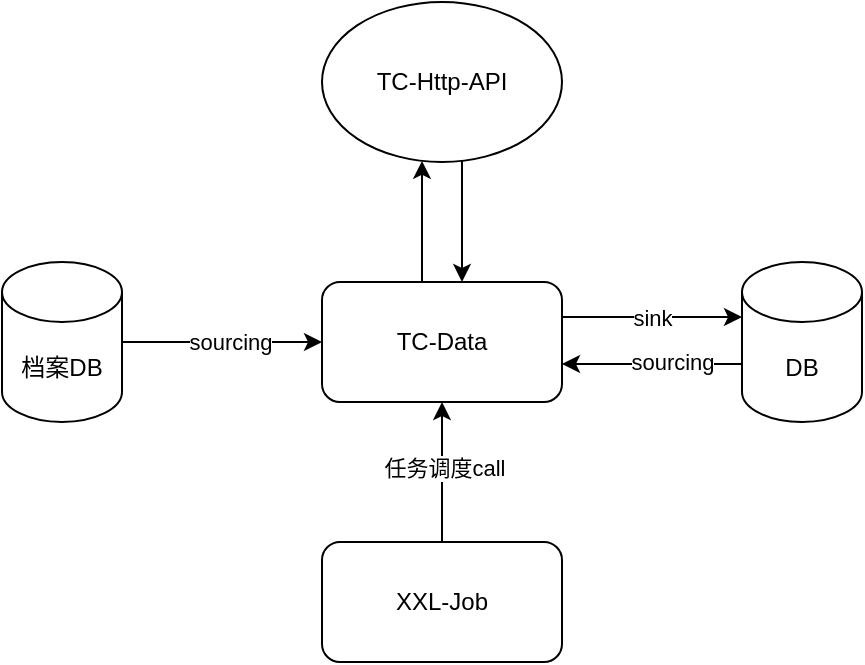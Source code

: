 <mxfile version="15.5.9" type="github">
  <diagram id="3vNhhQRo7hSk3Wk-GxlA" name="第 1 页">
    <mxGraphModel dx="474" dy="202" grid="1" gridSize="10" guides="1" tooltips="1" connect="1" arrows="1" fold="1" page="1" pageScale="1" pageWidth="827" pageHeight="1169" math="0" shadow="0">
      <root>
        <mxCell id="0" />
        <mxCell id="1" parent="0" />
        <mxCell id="5Qr253U4kVLtnPEjCnqv-6" style="edgeStyle=orthogonalEdgeStyle;rounded=0;orthogonalLoop=1;jettySize=auto;html=1;entryX=0;entryY=0.5;entryDx=0;entryDy=0;" edge="1" parent="1" target="5Qr253U4kVLtnPEjCnqv-3">
          <mxGeometry relative="1" as="geometry">
            <mxPoint x="140" y="270" as="sourcePoint" />
            <Array as="points">
              <mxPoint x="170" y="270" />
              <mxPoint x="170" y="270" />
            </Array>
          </mxGeometry>
        </mxCell>
        <mxCell id="5Qr253U4kVLtnPEjCnqv-7" value="sourcing" style="edgeLabel;html=1;align=center;verticalAlign=middle;resizable=0;points=[];" vertex="1" connectable="0" parent="5Qr253U4kVLtnPEjCnqv-6">
          <mxGeometry x="0.073" relative="1" as="geometry">
            <mxPoint as="offset" />
          </mxGeometry>
        </mxCell>
        <mxCell id="5Qr253U4kVLtnPEjCnqv-20" value="" style="edgeStyle=orthogonalEdgeStyle;rounded=0;orthogonalLoop=1;jettySize=auto;html=1;" edge="1" parent="1" source="5Qr253U4kVLtnPEjCnqv-2" target="5Qr253U4kVLtnPEjCnqv-3">
          <mxGeometry relative="1" as="geometry" />
        </mxCell>
        <mxCell id="5Qr253U4kVLtnPEjCnqv-22" value="任务调度call" style="edgeLabel;html=1;align=center;verticalAlign=middle;resizable=0;points=[];" vertex="1" connectable="0" parent="5Qr253U4kVLtnPEjCnqv-20">
          <mxGeometry x="0.053" y="-1" relative="1" as="geometry">
            <mxPoint as="offset" />
          </mxGeometry>
        </mxCell>
        <mxCell id="5Qr253U4kVLtnPEjCnqv-2" value="XXL-Job" style="rounded=1;whiteSpace=wrap;html=1;direction=west;" vertex="1" parent="1">
          <mxGeometry x="240" y="370" width="120" height="60" as="geometry" />
        </mxCell>
        <mxCell id="5Qr253U4kVLtnPEjCnqv-13" value="" style="edgeStyle=orthogonalEdgeStyle;rounded=0;orthogonalLoop=1;jettySize=auto;html=1;entryX=0;entryY=0;entryDx=0;entryDy=27.5;entryPerimeter=0;" edge="1" parent="1" source="5Qr253U4kVLtnPEjCnqv-3" target="5Qr253U4kVLtnPEjCnqv-15">
          <mxGeometry relative="1" as="geometry">
            <mxPoint x="440" y="270" as="targetPoint" />
            <Array as="points">
              <mxPoint x="441" y="258" />
            </Array>
          </mxGeometry>
        </mxCell>
        <mxCell id="5Qr253U4kVLtnPEjCnqv-14" value="sink" style="edgeLabel;html=1;align=center;verticalAlign=middle;resizable=0;points=[];" vertex="1" connectable="0" parent="5Qr253U4kVLtnPEjCnqv-13">
          <mxGeometry x="-0.007" relative="1" as="geometry">
            <mxPoint as="offset" />
          </mxGeometry>
        </mxCell>
        <mxCell id="5Qr253U4kVLtnPEjCnqv-27" value="" style="edgeStyle=orthogonalEdgeStyle;rounded=0;orthogonalLoop=1;jettySize=auto;html=1;" edge="1" parent="1" source="5Qr253U4kVLtnPEjCnqv-3" target="5Qr253U4kVLtnPEjCnqv-26">
          <mxGeometry relative="1" as="geometry">
            <Array as="points">
              <mxPoint x="290" y="210" />
              <mxPoint x="290" y="210" />
            </Array>
          </mxGeometry>
        </mxCell>
        <mxCell id="5Qr253U4kVLtnPEjCnqv-3" value="TC-Data" style="rounded=1;whiteSpace=wrap;html=1;" vertex="1" parent="1">
          <mxGeometry x="240" y="240" width="120" height="60" as="geometry" />
        </mxCell>
        <mxCell id="5Qr253U4kVLtnPEjCnqv-31" value="" style="edgeStyle=orthogonalEdgeStyle;rounded=0;orthogonalLoop=1;jettySize=auto;html=1;" edge="1" parent="1">
          <mxGeometry relative="1" as="geometry">
            <mxPoint x="450" y="281" as="sourcePoint" />
            <mxPoint x="360" y="281" as="targetPoint" />
            <Array as="points">
              <mxPoint x="430" y="281" />
              <mxPoint x="430" y="281" />
            </Array>
          </mxGeometry>
        </mxCell>
        <mxCell id="5Qr253U4kVLtnPEjCnqv-32" value="sourcing" style="edgeLabel;html=1;align=center;verticalAlign=middle;resizable=0;points=[];" vertex="1" connectable="0" parent="5Qr253U4kVLtnPEjCnqv-31">
          <mxGeometry x="-0.209" y="-1" relative="1" as="geometry">
            <mxPoint as="offset" />
          </mxGeometry>
        </mxCell>
        <mxCell id="5Qr253U4kVLtnPEjCnqv-15" value="DB" style="shape=cylinder3;whiteSpace=wrap;html=1;boundedLbl=1;backgroundOutline=1;size=15;" vertex="1" parent="1">
          <mxGeometry x="450" y="230" width="60" height="80" as="geometry" />
        </mxCell>
        <mxCell id="5Qr253U4kVLtnPEjCnqv-16" value="档案DB" style="shape=cylinder3;whiteSpace=wrap;html=1;boundedLbl=1;backgroundOutline=1;size=15;" vertex="1" parent="1">
          <mxGeometry x="80" y="230" width="60" height="80" as="geometry" />
        </mxCell>
        <mxCell id="5Qr253U4kVLtnPEjCnqv-28" value="" style="edgeStyle=orthogonalEdgeStyle;rounded=0;orthogonalLoop=1;jettySize=auto;html=1;" edge="1" parent="1" source="5Qr253U4kVLtnPEjCnqv-26" target="5Qr253U4kVLtnPEjCnqv-3">
          <mxGeometry relative="1" as="geometry">
            <Array as="points">
              <mxPoint x="310" y="200" />
              <mxPoint x="310" y="200" />
            </Array>
          </mxGeometry>
        </mxCell>
        <mxCell id="5Qr253U4kVLtnPEjCnqv-26" value="TC-Http-API" style="ellipse;whiteSpace=wrap;html=1;" vertex="1" parent="1">
          <mxGeometry x="240" y="100" width="120" height="80" as="geometry" />
        </mxCell>
      </root>
    </mxGraphModel>
  </diagram>
</mxfile>
